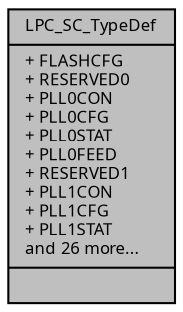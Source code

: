 digraph "LPC_SC_TypeDef"
{
  edge [fontname="Sans",fontsize="8",labelfontname="Sans",labelfontsize="8"];
  node [fontname="Sans",fontsize="8",shape=record];
  Node1 [label="{LPC_SC_TypeDef\n|+ FLASHCFG\l+ RESERVED0\l+ PLL0CON\l+ PLL0CFG\l+ PLL0STAT\l+ PLL0FEED\l+ RESERVED1\l+ PLL1CON\l+ PLL1CFG\l+ PLL1STAT\land 26 more...\l|}",height=0.2,width=0.4,color="black", fillcolor="grey75", style="filled", fontcolor="black"];
}
